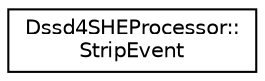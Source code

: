 digraph "Graphical Class Hierarchy"
{
  edge [fontname="Helvetica",fontsize="10",labelfontname="Helvetica",labelfontsize="10"];
  node [fontname="Helvetica",fontsize="10",shape=record];
  rankdir="LR";
  Node1 [label="Dssd4SHEProcessor::\lStripEvent",height=0.2,width=0.4,color="black", fillcolor="white", style="filled",URL="$d7/df8/struct_dssd4_s_h_e_processor_1_1_strip_event.html",tooltip="Structure defining an event on a strip of the DSSD. "];
}
